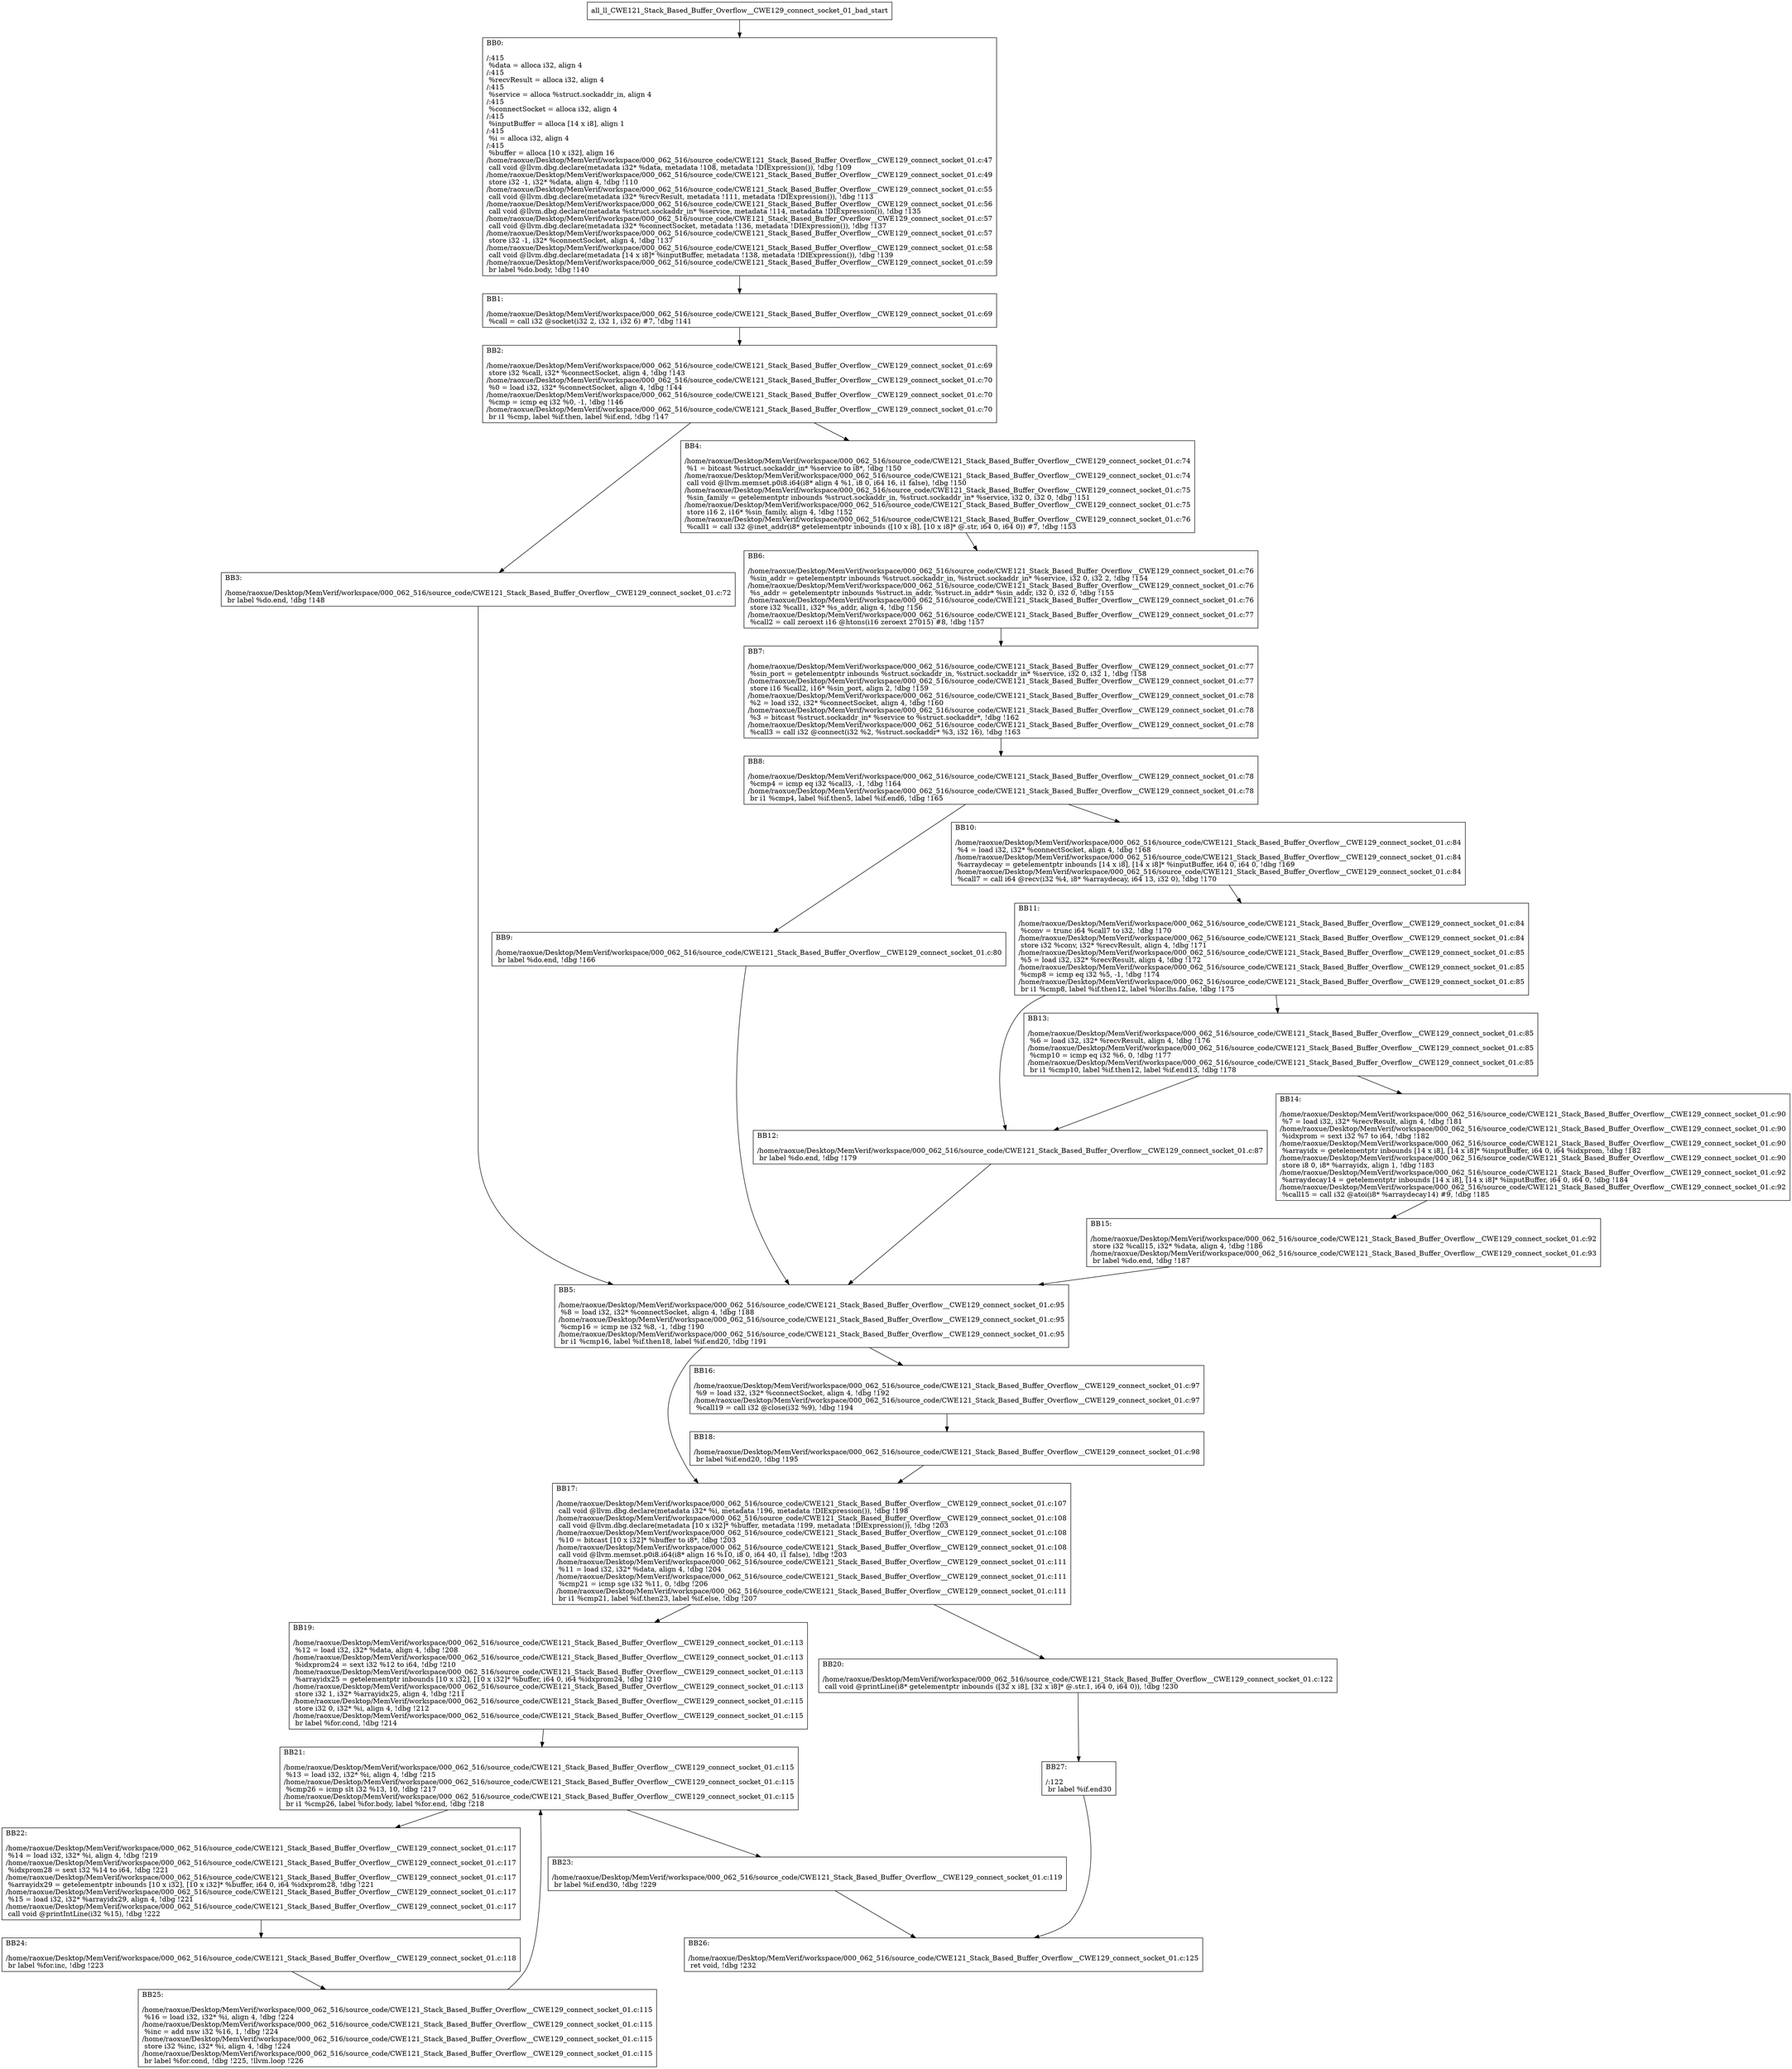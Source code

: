 digraph "CFG for'all_ll_CWE121_Stack_Based_Buffer_Overflow__CWE129_connect_socket_01_bad' function" {
	BBall_ll_CWE121_Stack_Based_Buffer_Overflow__CWE129_connect_socket_01_bad_start[shape=record,label="{all_ll_CWE121_Stack_Based_Buffer_Overflow__CWE129_connect_socket_01_bad_start}"];
	BBall_ll_CWE121_Stack_Based_Buffer_Overflow__CWE129_connect_socket_01_bad_start-> all_ll_CWE121_Stack_Based_Buffer_Overflow__CWE129_connect_socket_01_badBB0;
	all_ll_CWE121_Stack_Based_Buffer_Overflow__CWE129_connect_socket_01_badBB0 [shape=record, label="{BB0:\l\l/:415\l
  %data = alloca i32, align 4\l
/:415\l
  %recvResult = alloca i32, align 4\l
/:415\l
  %service = alloca %struct.sockaddr_in, align 4\l
/:415\l
  %connectSocket = alloca i32, align 4\l
/:415\l
  %inputBuffer = alloca [14 x i8], align 1\l
/:415\l
  %i = alloca i32, align 4\l
/:415\l
  %buffer = alloca [10 x i32], align 16\l
/home/raoxue/Desktop/MemVerif/workspace/000_062_516/source_code/CWE121_Stack_Based_Buffer_Overflow__CWE129_connect_socket_01.c:47\l
  call void @llvm.dbg.declare(metadata i32* %data, metadata !108, metadata !DIExpression()), !dbg !109\l
/home/raoxue/Desktop/MemVerif/workspace/000_062_516/source_code/CWE121_Stack_Based_Buffer_Overflow__CWE129_connect_socket_01.c:49\l
  store i32 -1, i32* %data, align 4, !dbg !110\l
/home/raoxue/Desktop/MemVerif/workspace/000_062_516/source_code/CWE121_Stack_Based_Buffer_Overflow__CWE129_connect_socket_01.c:55\l
  call void @llvm.dbg.declare(metadata i32* %recvResult, metadata !111, metadata !DIExpression()), !dbg !113\l
/home/raoxue/Desktop/MemVerif/workspace/000_062_516/source_code/CWE121_Stack_Based_Buffer_Overflow__CWE129_connect_socket_01.c:56\l
  call void @llvm.dbg.declare(metadata %struct.sockaddr_in* %service, metadata !114, metadata !DIExpression()), !dbg !135\l
/home/raoxue/Desktop/MemVerif/workspace/000_062_516/source_code/CWE121_Stack_Based_Buffer_Overflow__CWE129_connect_socket_01.c:57\l
  call void @llvm.dbg.declare(metadata i32* %connectSocket, metadata !136, metadata !DIExpression()), !dbg !137\l
/home/raoxue/Desktop/MemVerif/workspace/000_062_516/source_code/CWE121_Stack_Based_Buffer_Overflow__CWE129_connect_socket_01.c:57\l
  store i32 -1, i32* %connectSocket, align 4, !dbg !137\l
/home/raoxue/Desktop/MemVerif/workspace/000_062_516/source_code/CWE121_Stack_Based_Buffer_Overflow__CWE129_connect_socket_01.c:58\l
  call void @llvm.dbg.declare(metadata [14 x i8]* %inputBuffer, metadata !138, metadata !DIExpression()), !dbg !139\l
/home/raoxue/Desktop/MemVerif/workspace/000_062_516/source_code/CWE121_Stack_Based_Buffer_Overflow__CWE129_connect_socket_01.c:59\l
  br label %do.body, !dbg !140\l
}"];
	all_ll_CWE121_Stack_Based_Buffer_Overflow__CWE129_connect_socket_01_badBB0-> all_ll_CWE121_Stack_Based_Buffer_Overflow__CWE129_connect_socket_01_badBB1;
	all_ll_CWE121_Stack_Based_Buffer_Overflow__CWE129_connect_socket_01_badBB1 [shape=record, label="{BB1:\l\l/home/raoxue/Desktop/MemVerif/workspace/000_062_516/source_code/CWE121_Stack_Based_Buffer_Overflow__CWE129_connect_socket_01.c:69\l
  %call = call i32 @socket(i32 2, i32 1, i32 6) #7, !dbg !141\l
}"];
	all_ll_CWE121_Stack_Based_Buffer_Overflow__CWE129_connect_socket_01_badBB1-> all_ll_CWE121_Stack_Based_Buffer_Overflow__CWE129_connect_socket_01_badBB2;
	all_ll_CWE121_Stack_Based_Buffer_Overflow__CWE129_connect_socket_01_badBB2 [shape=record, label="{BB2:\l\l/home/raoxue/Desktop/MemVerif/workspace/000_062_516/source_code/CWE121_Stack_Based_Buffer_Overflow__CWE129_connect_socket_01.c:69\l
  store i32 %call, i32* %connectSocket, align 4, !dbg !143\l
/home/raoxue/Desktop/MemVerif/workspace/000_062_516/source_code/CWE121_Stack_Based_Buffer_Overflow__CWE129_connect_socket_01.c:70\l
  %0 = load i32, i32* %connectSocket, align 4, !dbg !144\l
/home/raoxue/Desktop/MemVerif/workspace/000_062_516/source_code/CWE121_Stack_Based_Buffer_Overflow__CWE129_connect_socket_01.c:70\l
  %cmp = icmp eq i32 %0, -1, !dbg !146\l
/home/raoxue/Desktop/MemVerif/workspace/000_062_516/source_code/CWE121_Stack_Based_Buffer_Overflow__CWE129_connect_socket_01.c:70\l
  br i1 %cmp, label %if.then, label %if.end, !dbg !147\l
}"];
	all_ll_CWE121_Stack_Based_Buffer_Overflow__CWE129_connect_socket_01_badBB2-> all_ll_CWE121_Stack_Based_Buffer_Overflow__CWE129_connect_socket_01_badBB3;
	all_ll_CWE121_Stack_Based_Buffer_Overflow__CWE129_connect_socket_01_badBB2-> all_ll_CWE121_Stack_Based_Buffer_Overflow__CWE129_connect_socket_01_badBB4;
	all_ll_CWE121_Stack_Based_Buffer_Overflow__CWE129_connect_socket_01_badBB3 [shape=record, label="{BB3:\l\l/home/raoxue/Desktop/MemVerif/workspace/000_062_516/source_code/CWE121_Stack_Based_Buffer_Overflow__CWE129_connect_socket_01.c:72\l
  br label %do.end, !dbg !148\l
}"];
	all_ll_CWE121_Stack_Based_Buffer_Overflow__CWE129_connect_socket_01_badBB3-> all_ll_CWE121_Stack_Based_Buffer_Overflow__CWE129_connect_socket_01_badBB5;
	all_ll_CWE121_Stack_Based_Buffer_Overflow__CWE129_connect_socket_01_badBB4 [shape=record, label="{BB4:\l\l/home/raoxue/Desktop/MemVerif/workspace/000_062_516/source_code/CWE121_Stack_Based_Buffer_Overflow__CWE129_connect_socket_01.c:74\l
  %1 = bitcast %struct.sockaddr_in* %service to i8*, !dbg !150\l
/home/raoxue/Desktop/MemVerif/workspace/000_062_516/source_code/CWE121_Stack_Based_Buffer_Overflow__CWE129_connect_socket_01.c:74\l
  call void @llvm.memset.p0i8.i64(i8* align 4 %1, i8 0, i64 16, i1 false), !dbg !150\l
/home/raoxue/Desktop/MemVerif/workspace/000_062_516/source_code/CWE121_Stack_Based_Buffer_Overflow__CWE129_connect_socket_01.c:75\l
  %sin_family = getelementptr inbounds %struct.sockaddr_in, %struct.sockaddr_in* %service, i32 0, i32 0, !dbg !151\l
/home/raoxue/Desktop/MemVerif/workspace/000_062_516/source_code/CWE121_Stack_Based_Buffer_Overflow__CWE129_connect_socket_01.c:75\l
  store i16 2, i16* %sin_family, align 4, !dbg !152\l
/home/raoxue/Desktop/MemVerif/workspace/000_062_516/source_code/CWE121_Stack_Based_Buffer_Overflow__CWE129_connect_socket_01.c:76\l
  %call1 = call i32 @inet_addr(i8* getelementptr inbounds ([10 x i8], [10 x i8]* @.str, i64 0, i64 0)) #7, !dbg !153\l
}"];
	all_ll_CWE121_Stack_Based_Buffer_Overflow__CWE129_connect_socket_01_badBB4-> all_ll_CWE121_Stack_Based_Buffer_Overflow__CWE129_connect_socket_01_badBB6;
	all_ll_CWE121_Stack_Based_Buffer_Overflow__CWE129_connect_socket_01_badBB6 [shape=record, label="{BB6:\l\l/home/raoxue/Desktop/MemVerif/workspace/000_062_516/source_code/CWE121_Stack_Based_Buffer_Overflow__CWE129_connect_socket_01.c:76\l
  %sin_addr = getelementptr inbounds %struct.sockaddr_in, %struct.sockaddr_in* %service, i32 0, i32 2, !dbg !154\l
/home/raoxue/Desktop/MemVerif/workspace/000_062_516/source_code/CWE121_Stack_Based_Buffer_Overflow__CWE129_connect_socket_01.c:76\l
  %s_addr = getelementptr inbounds %struct.in_addr, %struct.in_addr* %sin_addr, i32 0, i32 0, !dbg !155\l
/home/raoxue/Desktop/MemVerif/workspace/000_062_516/source_code/CWE121_Stack_Based_Buffer_Overflow__CWE129_connect_socket_01.c:76\l
  store i32 %call1, i32* %s_addr, align 4, !dbg !156\l
/home/raoxue/Desktop/MemVerif/workspace/000_062_516/source_code/CWE121_Stack_Based_Buffer_Overflow__CWE129_connect_socket_01.c:77\l
  %call2 = call zeroext i16 @htons(i16 zeroext 27015) #8, !dbg !157\l
}"];
	all_ll_CWE121_Stack_Based_Buffer_Overflow__CWE129_connect_socket_01_badBB6-> all_ll_CWE121_Stack_Based_Buffer_Overflow__CWE129_connect_socket_01_badBB7;
	all_ll_CWE121_Stack_Based_Buffer_Overflow__CWE129_connect_socket_01_badBB7 [shape=record, label="{BB7:\l\l/home/raoxue/Desktop/MemVerif/workspace/000_062_516/source_code/CWE121_Stack_Based_Buffer_Overflow__CWE129_connect_socket_01.c:77\l
  %sin_port = getelementptr inbounds %struct.sockaddr_in, %struct.sockaddr_in* %service, i32 0, i32 1, !dbg !158\l
/home/raoxue/Desktop/MemVerif/workspace/000_062_516/source_code/CWE121_Stack_Based_Buffer_Overflow__CWE129_connect_socket_01.c:77\l
  store i16 %call2, i16* %sin_port, align 2, !dbg !159\l
/home/raoxue/Desktop/MemVerif/workspace/000_062_516/source_code/CWE121_Stack_Based_Buffer_Overflow__CWE129_connect_socket_01.c:78\l
  %2 = load i32, i32* %connectSocket, align 4, !dbg !160\l
/home/raoxue/Desktop/MemVerif/workspace/000_062_516/source_code/CWE121_Stack_Based_Buffer_Overflow__CWE129_connect_socket_01.c:78\l
  %3 = bitcast %struct.sockaddr_in* %service to %struct.sockaddr*, !dbg !162\l
/home/raoxue/Desktop/MemVerif/workspace/000_062_516/source_code/CWE121_Stack_Based_Buffer_Overflow__CWE129_connect_socket_01.c:78\l
  %call3 = call i32 @connect(i32 %2, %struct.sockaddr* %3, i32 16), !dbg !163\l
}"];
	all_ll_CWE121_Stack_Based_Buffer_Overflow__CWE129_connect_socket_01_badBB7-> all_ll_CWE121_Stack_Based_Buffer_Overflow__CWE129_connect_socket_01_badBB8;
	all_ll_CWE121_Stack_Based_Buffer_Overflow__CWE129_connect_socket_01_badBB8 [shape=record, label="{BB8:\l\l/home/raoxue/Desktop/MemVerif/workspace/000_062_516/source_code/CWE121_Stack_Based_Buffer_Overflow__CWE129_connect_socket_01.c:78\l
  %cmp4 = icmp eq i32 %call3, -1, !dbg !164\l
/home/raoxue/Desktop/MemVerif/workspace/000_062_516/source_code/CWE121_Stack_Based_Buffer_Overflow__CWE129_connect_socket_01.c:78\l
  br i1 %cmp4, label %if.then5, label %if.end6, !dbg !165\l
}"];
	all_ll_CWE121_Stack_Based_Buffer_Overflow__CWE129_connect_socket_01_badBB8-> all_ll_CWE121_Stack_Based_Buffer_Overflow__CWE129_connect_socket_01_badBB9;
	all_ll_CWE121_Stack_Based_Buffer_Overflow__CWE129_connect_socket_01_badBB8-> all_ll_CWE121_Stack_Based_Buffer_Overflow__CWE129_connect_socket_01_badBB10;
	all_ll_CWE121_Stack_Based_Buffer_Overflow__CWE129_connect_socket_01_badBB9 [shape=record, label="{BB9:\l\l/home/raoxue/Desktop/MemVerif/workspace/000_062_516/source_code/CWE121_Stack_Based_Buffer_Overflow__CWE129_connect_socket_01.c:80\l
  br label %do.end, !dbg !166\l
}"];
	all_ll_CWE121_Stack_Based_Buffer_Overflow__CWE129_connect_socket_01_badBB9-> all_ll_CWE121_Stack_Based_Buffer_Overflow__CWE129_connect_socket_01_badBB5;
	all_ll_CWE121_Stack_Based_Buffer_Overflow__CWE129_connect_socket_01_badBB10 [shape=record, label="{BB10:\l\l/home/raoxue/Desktop/MemVerif/workspace/000_062_516/source_code/CWE121_Stack_Based_Buffer_Overflow__CWE129_connect_socket_01.c:84\l
  %4 = load i32, i32* %connectSocket, align 4, !dbg !168\l
/home/raoxue/Desktop/MemVerif/workspace/000_062_516/source_code/CWE121_Stack_Based_Buffer_Overflow__CWE129_connect_socket_01.c:84\l
  %arraydecay = getelementptr inbounds [14 x i8], [14 x i8]* %inputBuffer, i64 0, i64 0, !dbg !169\l
/home/raoxue/Desktop/MemVerif/workspace/000_062_516/source_code/CWE121_Stack_Based_Buffer_Overflow__CWE129_connect_socket_01.c:84\l
  %call7 = call i64 @recv(i32 %4, i8* %arraydecay, i64 13, i32 0), !dbg !170\l
}"];
	all_ll_CWE121_Stack_Based_Buffer_Overflow__CWE129_connect_socket_01_badBB10-> all_ll_CWE121_Stack_Based_Buffer_Overflow__CWE129_connect_socket_01_badBB11;
	all_ll_CWE121_Stack_Based_Buffer_Overflow__CWE129_connect_socket_01_badBB11 [shape=record, label="{BB11:\l\l/home/raoxue/Desktop/MemVerif/workspace/000_062_516/source_code/CWE121_Stack_Based_Buffer_Overflow__CWE129_connect_socket_01.c:84\l
  %conv = trunc i64 %call7 to i32, !dbg !170\l
/home/raoxue/Desktop/MemVerif/workspace/000_062_516/source_code/CWE121_Stack_Based_Buffer_Overflow__CWE129_connect_socket_01.c:84\l
  store i32 %conv, i32* %recvResult, align 4, !dbg !171\l
/home/raoxue/Desktop/MemVerif/workspace/000_062_516/source_code/CWE121_Stack_Based_Buffer_Overflow__CWE129_connect_socket_01.c:85\l
  %5 = load i32, i32* %recvResult, align 4, !dbg !172\l
/home/raoxue/Desktop/MemVerif/workspace/000_062_516/source_code/CWE121_Stack_Based_Buffer_Overflow__CWE129_connect_socket_01.c:85\l
  %cmp8 = icmp eq i32 %5, -1, !dbg !174\l
/home/raoxue/Desktop/MemVerif/workspace/000_062_516/source_code/CWE121_Stack_Based_Buffer_Overflow__CWE129_connect_socket_01.c:85\l
  br i1 %cmp8, label %if.then12, label %lor.lhs.false, !dbg !175\l
}"];
	all_ll_CWE121_Stack_Based_Buffer_Overflow__CWE129_connect_socket_01_badBB11-> all_ll_CWE121_Stack_Based_Buffer_Overflow__CWE129_connect_socket_01_badBB12;
	all_ll_CWE121_Stack_Based_Buffer_Overflow__CWE129_connect_socket_01_badBB11-> all_ll_CWE121_Stack_Based_Buffer_Overflow__CWE129_connect_socket_01_badBB13;
	all_ll_CWE121_Stack_Based_Buffer_Overflow__CWE129_connect_socket_01_badBB13 [shape=record, label="{BB13:\l\l/home/raoxue/Desktop/MemVerif/workspace/000_062_516/source_code/CWE121_Stack_Based_Buffer_Overflow__CWE129_connect_socket_01.c:85\l
  %6 = load i32, i32* %recvResult, align 4, !dbg !176\l
/home/raoxue/Desktop/MemVerif/workspace/000_062_516/source_code/CWE121_Stack_Based_Buffer_Overflow__CWE129_connect_socket_01.c:85\l
  %cmp10 = icmp eq i32 %6, 0, !dbg !177\l
/home/raoxue/Desktop/MemVerif/workspace/000_062_516/source_code/CWE121_Stack_Based_Buffer_Overflow__CWE129_connect_socket_01.c:85\l
  br i1 %cmp10, label %if.then12, label %if.end13, !dbg !178\l
}"];
	all_ll_CWE121_Stack_Based_Buffer_Overflow__CWE129_connect_socket_01_badBB13-> all_ll_CWE121_Stack_Based_Buffer_Overflow__CWE129_connect_socket_01_badBB12;
	all_ll_CWE121_Stack_Based_Buffer_Overflow__CWE129_connect_socket_01_badBB13-> all_ll_CWE121_Stack_Based_Buffer_Overflow__CWE129_connect_socket_01_badBB14;
	all_ll_CWE121_Stack_Based_Buffer_Overflow__CWE129_connect_socket_01_badBB12 [shape=record, label="{BB12:\l\l/home/raoxue/Desktop/MemVerif/workspace/000_062_516/source_code/CWE121_Stack_Based_Buffer_Overflow__CWE129_connect_socket_01.c:87\l
  br label %do.end, !dbg !179\l
}"];
	all_ll_CWE121_Stack_Based_Buffer_Overflow__CWE129_connect_socket_01_badBB12-> all_ll_CWE121_Stack_Based_Buffer_Overflow__CWE129_connect_socket_01_badBB5;
	all_ll_CWE121_Stack_Based_Buffer_Overflow__CWE129_connect_socket_01_badBB14 [shape=record, label="{BB14:\l\l/home/raoxue/Desktop/MemVerif/workspace/000_062_516/source_code/CWE121_Stack_Based_Buffer_Overflow__CWE129_connect_socket_01.c:90\l
  %7 = load i32, i32* %recvResult, align 4, !dbg !181\l
/home/raoxue/Desktop/MemVerif/workspace/000_062_516/source_code/CWE121_Stack_Based_Buffer_Overflow__CWE129_connect_socket_01.c:90\l
  %idxprom = sext i32 %7 to i64, !dbg !182\l
/home/raoxue/Desktop/MemVerif/workspace/000_062_516/source_code/CWE121_Stack_Based_Buffer_Overflow__CWE129_connect_socket_01.c:90\l
  %arrayidx = getelementptr inbounds [14 x i8], [14 x i8]* %inputBuffer, i64 0, i64 %idxprom, !dbg !182\l
/home/raoxue/Desktop/MemVerif/workspace/000_062_516/source_code/CWE121_Stack_Based_Buffer_Overflow__CWE129_connect_socket_01.c:90\l
  store i8 0, i8* %arrayidx, align 1, !dbg !183\l
/home/raoxue/Desktop/MemVerif/workspace/000_062_516/source_code/CWE121_Stack_Based_Buffer_Overflow__CWE129_connect_socket_01.c:92\l
  %arraydecay14 = getelementptr inbounds [14 x i8], [14 x i8]* %inputBuffer, i64 0, i64 0, !dbg !184\l
/home/raoxue/Desktop/MemVerif/workspace/000_062_516/source_code/CWE121_Stack_Based_Buffer_Overflow__CWE129_connect_socket_01.c:92\l
  %call15 = call i32 @atoi(i8* %arraydecay14) #9, !dbg !185\l
}"];
	all_ll_CWE121_Stack_Based_Buffer_Overflow__CWE129_connect_socket_01_badBB14-> all_ll_CWE121_Stack_Based_Buffer_Overflow__CWE129_connect_socket_01_badBB15;
	all_ll_CWE121_Stack_Based_Buffer_Overflow__CWE129_connect_socket_01_badBB15 [shape=record, label="{BB15:\l\l/home/raoxue/Desktop/MemVerif/workspace/000_062_516/source_code/CWE121_Stack_Based_Buffer_Overflow__CWE129_connect_socket_01.c:92\l
  store i32 %call15, i32* %data, align 4, !dbg !186\l
/home/raoxue/Desktop/MemVerif/workspace/000_062_516/source_code/CWE121_Stack_Based_Buffer_Overflow__CWE129_connect_socket_01.c:93\l
  br label %do.end, !dbg !187\l
}"];
	all_ll_CWE121_Stack_Based_Buffer_Overflow__CWE129_connect_socket_01_badBB15-> all_ll_CWE121_Stack_Based_Buffer_Overflow__CWE129_connect_socket_01_badBB5;
	all_ll_CWE121_Stack_Based_Buffer_Overflow__CWE129_connect_socket_01_badBB5 [shape=record, label="{BB5:\l\l/home/raoxue/Desktop/MemVerif/workspace/000_062_516/source_code/CWE121_Stack_Based_Buffer_Overflow__CWE129_connect_socket_01.c:95\l
  %8 = load i32, i32* %connectSocket, align 4, !dbg !188\l
/home/raoxue/Desktop/MemVerif/workspace/000_062_516/source_code/CWE121_Stack_Based_Buffer_Overflow__CWE129_connect_socket_01.c:95\l
  %cmp16 = icmp ne i32 %8, -1, !dbg !190\l
/home/raoxue/Desktop/MemVerif/workspace/000_062_516/source_code/CWE121_Stack_Based_Buffer_Overflow__CWE129_connect_socket_01.c:95\l
  br i1 %cmp16, label %if.then18, label %if.end20, !dbg !191\l
}"];
	all_ll_CWE121_Stack_Based_Buffer_Overflow__CWE129_connect_socket_01_badBB5-> all_ll_CWE121_Stack_Based_Buffer_Overflow__CWE129_connect_socket_01_badBB16;
	all_ll_CWE121_Stack_Based_Buffer_Overflow__CWE129_connect_socket_01_badBB5-> all_ll_CWE121_Stack_Based_Buffer_Overflow__CWE129_connect_socket_01_badBB17;
	all_ll_CWE121_Stack_Based_Buffer_Overflow__CWE129_connect_socket_01_badBB16 [shape=record, label="{BB16:\l\l/home/raoxue/Desktop/MemVerif/workspace/000_062_516/source_code/CWE121_Stack_Based_Buffer_Overflow__CWE129_connect_socket_01.c:97\l
  %9 = load i32, i32* %connectSocket, align 4, !dbg !192\l
/home/raoxue/Desktop/MemVerif/workspace/000_062_516/source_code/CWE121_Stack_Based_Buffer_Overflow__CWE129_connect_socket_01.c:97\l
  %call19 = call i32 @close(i32 %9), !dbg !194\l
}"];
	all_ll_CWE121_Stack_Based_Buffer_Overflow__CWE129_connect_socket_01_badBB16-> all_ll_CWE121_Stack_Based_Buffer_Overflow__CWE129_connect_socket_01_badBB18;
	all_ll_CWE121_Stack_Based_Buffer_Overflow__CWE129_connect_socket_01_badBB18 [shape=record, label="{BB18:\l\l/home/raoxue/Desktop/MemVerif/workspace/000_062_516/source_code/CWE121_Stack_Based_Buffer_Overflow__CWE129_connect_socket_01.c:98\l
  br label %if.end20, !dbg !195\l
}"];
	all_ll_CWE121_Stack_Based_Buffer_Overflow__CWE129_connect_socket_01_badBB18-> all_ll_CWE121_Stack_Based_Buffer_Overflow__CWE129_connect_socket_01_badBB17;
	all_ll_CWE121_Stack_Based_Buffer_Overflow__CWE129_connect_socket_01_badBB17 [shape=record, label="{BB17:\l\l/home/raoxue/Desktop/MemVerif/workspace/000_062_516/source_code/CWE121_Stack_Based_Buffer_Overflow__CWE129_connect_socket_01.c:107\l
  call void @llvm.dbg.declare(metadata i32* %i, metadata !196, metadata !DIExpression()), !dbg !198\l
/home/raoxue/Desktop/MemVerif/workspace/000_062_516/source_code/CWE121_Stack_Based_Buffer_Overflow__CWE129_connect_socket_01.c:108\l
  call void @llvm.dbg.declare(metadata [10 x i32]* %buffer, metadata !199, metadata !DIExpression()), !dbg !203\l
/home/raoxue/Desktop/MemVerif/workspace/000_062_516/source_code/CWE121_Stack_Based_Buffer_Overflow__CWE129_connect_socket_01.c:108\l
  %10 = bitcast [10 x i32]* %buffer to i8*, !dbg !203\l
/home/raoxue/Desktop/MemVerif/workspace/000_062_516/source_code/CWE121_Stack_Based_Buffer_Overflow__CWE129_connect_socket_01.c:108\l
  call void @llvm.memset.p0i8.i64(i8* align 16 %10, i8 0, i64 40, i1 false), !dbg !203\l
/home/raoxue/Desktop/MemVerif/workspace/000_062_516/source_code/CWE121_Stack_Based_Buffer_Overflow__CWE129_connect_socket_01.c:111\l
  %11 = load i32, i32* %data, align 4, !dbg !204\l
/home/raoxue/Desktop/MemVerif/workspace/000_062_516/source_code/CWE121_Stack_Based_Buffer_Overflow__CWE129_connect_socket_01.c:111\l
  %cmp21 = icmp sge i32 %11, 0, !dbg !206\l
/home/raoxue/Desktop/MemVerif/workspace/000_062_516/source_code/CWE121_Stack_Based_Buffer_Overflow__CWE129_connect_socket_01.c:111\l
  br i1 %cmp21, label %if.then23, label %if.else, !dbg !207\l
}"];
	all_ll_CWE121_Stack_Based_Buffer_Overflow__CWE129_connect_socket_01_badBB17-> all_ll_CWE121_Stack_Based_Buffer_Overflow__CWE129_connect_socket_01_badBB19;
	all_ll_CWE121_Stack_Based_Buffer_Overflow__CWE129_connect_socket_01_badBB17-> all_ll_CWE121_Stack_Based_Buffer_Overflow__CWE129_connect_socket_01_badBB20;
	all_ll_CWE121_Stack_Based_Buffer_Overflow__CWE129_connect_socket_01_badBB19 [shape=record, label="{BB19:\l\l/home/raoxue/Desktop/MemVerif/workspace/000_062_516/source_code/CWE121_Stack_Based_Buffer_Overflow__CWE129_connect_socket_01.c:113\l
  %12 = load i32, i32* %data, align 4, !dbg !208\l
/home/raoxue/Desktop/MemVerif/workspace/000_062_516/source_code/CWE121_Stack_Based_Buffer_Overflow__CWE129_connect_socket_01.c:113\l
  %idxprom24 = sext i32 %12 to i64, !dbg !210\l
/home/raoxue/Desktop/MemVerif/workspace/000_062_516/source_code/CWE121_Stack_Based_Buffer_Overflow__CWE129_connect_socket_01.c:113\l
  %arrayidx25 = getelementptr inbounds [10 x i32], [10 x i32]* %buffer, i64 0, i64 %idxprom24, !dbg !210\l
/home/raoxue/Desktop/MemVerif/workspace/000_062_516/source_code/CWE121_Stack_Based_Buffer_Overflow__CWE129_connect_socket_01.c:113\l
  store i32 1, i32* %arrayidx25, align 4, !dbg !211\l
/home/raoxue/Desktop/MemVerif/workspace/000_062_516/source_code/CWE121_Stack_Based_Buffer_Overflow__CWE129_connect_socket_01.c:115\l
  store i32 0, i32* %i, align 4, !dbg !212\l
/home/raoxue/Desktop/MemVerif/workspace/000_062_516/source_code/CWE121_Stack_Based_Buffer_Overflow__CWE129_connect_socket_01.c:115\l
  br label %for.cond, !dbg !214\l
}"];
	all_ll_CWE121_Stack_Based_Buffer_Overflow__CWE129_connect_socket_01_badBB19-> all_ll_CWE121_Stack_Based_Buffer_Overflow__CWE129_connect_socket_01_badBB21;
	all_ll_CWE121_Stack_Based_Buffer_Overflow__CWE129_connect_socket_01_badBB21 [shape=record, label="{BB21:\l\l/home/raoxue/Desktop/MemVerif/workspace/000_062_516/source_code/CWE121_Stack_Based_Buffer_Overflow__CWE129_connect_socket_01.c:115\l
  %13 = load i32, i32* %i, align 4, !dbg !215\l
/home/raoxue/Desktop/MemVerif/workspace/000_062_516/source_code/CWE121_Stack_Based_Buffer_Overflow__CWE129_connect_socket_01.c:115\l
  %cmp26 = icmp slt i32 %13, 10, !dbg !217\l
/home/raoxue/Desktop/MemVerif/workspace/000_062_516/source_code/CWE121_Stack_Based_Buffer_Overflow__CWE129_connect_socket_01.c:115\l
  br i1 %cmp26, label %for.body, label %for.end, !dbg !218\l
}"];
	all_ll_CWE121_Stack_Based_Buffer_Overflow__CWE129_connect_socket_01_badBB21-> all_ll_CWE121_Stack_Based_Buffer_Overflow__CWE129_connect_socket_01_badBB22;
	all_ll_CWE121_Stack_Based_Buffer_Overflow__CWE129_connect_socket_01_badBB21-> all_ll_CWE121_Stack_Based_Buffer_Overflow__CWE129_connect_socket_01_badBB23;
	all_ll_CWE121_Stack_Based_Buffer_Overflow__CWE129_connect_socket_01_badBB22 [shape=record, label="{BB22:\l\l/home/raoxue/Desktop/MemVerif/workspace/000_062_516/source_code/CWE121_Stack_Based_Buffer_Overflow__CWE129_connect_socket_01.c:117\l
  %14 = load i32, i32* %i, align 4, !dbg !219\l
/home/raoxue/Desktop/MemVerif/workspace/000_062_516/source_code/CWE121_Stack_Based_Buffer_Overflow__CWE129_connect_socket_01.c:117\l
  %idxprom28 = sext i32 %14 to i64, !dbg !221\l
/home/raoxue/Desktop/MemVerif/workspace/000_062_516/source_code/CWE121_Stack_Based_Buffer_Overflow__CWE129_connect_socket_01.c:117\l
  %arrayidx29 = getelementptr inbounds [10 x i32], [10 x i32]* %buffer, i64 0, i64 %idxprom28, !dbg !221\l
/home/raoxue/Desktop/MemVerif/workspace/000_062_516/source_code/CWE121_Stack_Based_Buffer_Overflow__CWE129_connect_socket_01.c:117\l
  %15 = load i32, i32* %arrayidx29, align 4, !dbg !221\l
/home/raoxue/Desktop/MemVerif/workspace/000_062_516/source_code/CWE121_Stack_Based_Buffer_Overflow__CWE129_connect_socket_01.c:117\l
  call void @printIntLine(i32 %15), !dbg !222\l
}"];
	all_ll_CWE121_Stack_Based_Buffer_Overflow__CWE129_connect_socket_01_badBB22-> all_ll_CWE121_Stack_Based_Buffer_Overflow__CWE129_connect_socket_01_badBB24;
	all_ll_CWE121_Stack_Based_Buffer_Overflow__CWE129_connect_socket_01_badBB24 [shape=record, label="{BB24:\l\l/home/raoxue/Desktop/MemVerif/workspace/000_062_516/source_code/CWE121_Stack_Based_Buffer_Overflow__CWE129_connect_socket_01.c:118\l
  br label %for.inc, !dbg !223\l
}"];
	all_ll_CWE121_Stack_Based_Buffer_Overflow__CWE129_connect_socket_01_badBB24-> all_ll_CWE121_Stack_Based_Buffer_Overflow__CWE129_connect_socket_01_badBB25;
	all_ll_CWE121_Stack_Based_Buffer_Overflow__CWE129_connect_socket_01_badBB25 [shape=record, label="{BB25:\l\l/home/raoxue/Desktop/MemVerif/workspace/000_062_516/source_code/CWE121_Stack_Based_Buffer_Overflow__CWE129_connect_socket_01.c:115\l
  %16 = load i32, i32* %i, align 4, !dbg !224\l
/home/raoxue/Desktop/MemVerif/workspace/000_062_516/source_code/CWE121_Stack_Based_Buffer_Overflow__CWE129_connect_socket_01.c:115\l
  %inc = add nsw i32 %16, 1, !dbg !224\l
/home/raoxue/Desktop/MemVerif/workspace/000_062_516/source_code/CWE121_Stack_Based_Buffer_Overflow__CWE129_connect_socket_01.c:115\l
  store i32 %inc, i32* %i, align 4, !dbg !224\l
/home/raoxue/Desktop/MemVerif/workspace/000_062_516/source_code/CWE121_Stack_Based_Buffer_Overflow__CWE129_connect_socket_01.c:115\l
  br label %for.cond, !dbg !225, !llvm.loop !226\l
}"];
	all_ll_CWE121_Stack_Based_Buffer_Overflow__CWE129_connect_socket_01_badBB25-> all_ll_CWE121_Stack_Based_Buffer_Overflow__CWE129_connect_socket_01_badBB21;
	all_ll_CWE121_Stack_Based_Buffer_Overflow__CWE129_connect_socket_01_badBB23 [shape=record, label="{BB23:\l\l/home/raoxue/Desktop/MemVerif/workspace/000_062_516/source_code/CWE121_Stack_Based_Buffer_Overflow__CWE129_connect_socket_01.c:119\l
  br label %if.end30, !dbg !229\l
}"];
	all_ll_CWE121_Stack_Based_Buffer_Overflow__CWE129_connect_socket_01_badBB23-> all_ll_CWE121_Stack_Based_Buffer_Overflow__CWE129_connect_socket_01_badBB26;
	all_ll_CWE121_Stack_Based_Buffer_Overflow__CWE129_connect_socket_01_badBB20 [shape=record, label="{BB20:\l\l/home/raoxue/Desktop/MemVerif/workspace/000_062_516/source_code/CWE121_Stack_Based_Buffer_Overflow__CWE129_connect_socket_01.c:122\l
  call void @printLine(i8* getelementptr inbounds ([32 x i8], [32 x i8]* @.str.1, i64 0, i64 0)), !dbg !230\l
}"];
	all_ll_CWE121_Stack_Based_Buffer_Overflow__CWE129_connect_socket_01_badBB20-> all_ll_CWE121_Stack_Based_Buffer_Overflow__CWE129_connect_socket_01_badBB27;
	all_ll_CWE121_Stack_Based_Buffer_Overflow__CWE129_connect_socket_01_badBB27 [shape=record, label="{BB27:\l\l/:122\l
  br label %if.end30\l
}"];
	all_ll_CWE121_Stack_Based_Buffer_Overflow__CWE129_connect_socket_01_badBB27-> all_ll_CWE121_Stack_Based_Buffer_Overflow__CWE129_connect_socket_01_badBB26;
	all_ll_CWE121_Stack_Based_Buffer_Overflow__CWE129_connect_socket_01_badBB26 [shape=record, label="{BB26:\l\l/home/raoxue/Desktop/MemVerif/workspace/000_062_516/source_code/CWE121_Stack_Based_Buffer_Overflow__CWE129_connect_socket_01.c:125\l
  ret void, !dbg !232\l
}"];
}

